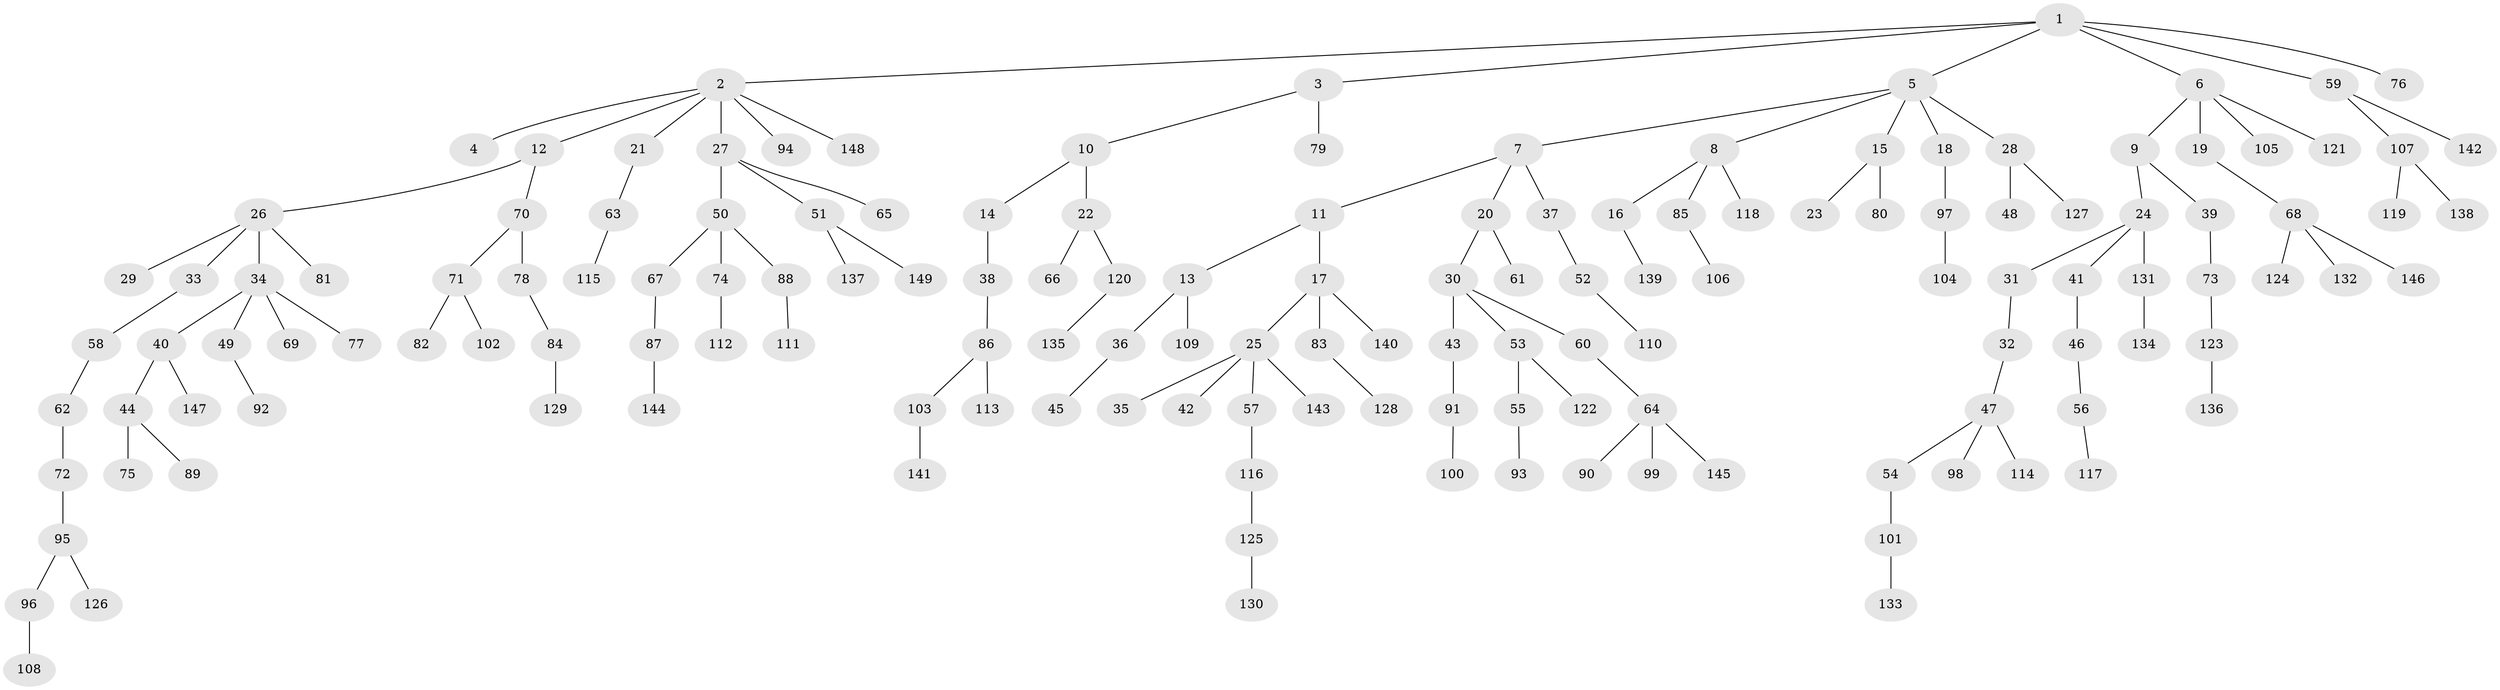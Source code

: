 // Generated by graph-tools (version 1.1) at 2025/26/03/09/25 03:26:26]
// undirected, 149 vertices, 148 edges
graph export_dot {
graph [start="1"]
  node [color=gray90,style=filled];
  1;
  2;
  3;
  4;
  5;
  6;
  7;
  8;
  9;
  10;
  11;
  12;
  13;
  14;
  15;
  16;
  17;
  18;
  19;
  20;
  21;
  22;
  23;
  24;
  25;
  26;
  27;
  28;
  29;
  30;
  31;
  32;
  33;
  34;
  35;
  36;
  37;
  38;
  39;
  40;
  41;
  42;
  43;
  44;
  45;
  46;
  47;
  48;
  49;
  50;
  51;
  52;
  53;
  54;
  55;
  56;
  57;
  58;
  59;
  60;
  61;
  62;
  63;
  64;
  65;
  66;
  67;
  68;
  69;
  70;
  71;
  72;
  73;
  74;
  75;
  76;
  77;
  78;
  79;
  80;
  81;
  82;
  83;
  84;
  85;
  86;
  87;
  88;
  89;
  90;
  91;
  92;
  93;
  94;
  95;
  96;
  97;
  98;
  99;
  100;
  101;
  102;
  103;
  104;
  105;
  106;
  107;
  108;
  109;
  110;
  111;
  112;
  113;
  114;
  115;
  116;
  117;
  118;
  119;
  120;
  121;
  122;
  123;
  124;
  125;
  126;
  127;
  128;
  129;
  130;
  131;
  132;
  133;
  134;
  135;
  136;
  137;
  138;
  139;
  140;
  141;
  142;
  143;
  144;
  145;
  146;
  147;
  148;
  149;
  1 -- 2;
  1 -- 3;
  1 -- 5;
  1 -- 6;
  1 -- 59;
  1 -- 76;
  2 -- 4;
  2 -- 12;
  2 -- 21;
  2 -- 27;
  2 -- 94;
  2 -- 148;
  3 -- 10;
  3 -- 79;
  5 -- 7;
  5 -- 8;
  5 -- 15;
  5 -- 18;
  5 -- 28;
  6 -- 9;
  6 -- 19;
  6 -- 105;
  6 -- 121;
  7 -- 11;
  7 -- 20;
  7 -- 37;
  8 -- 16;
  8 -- 85;
  8 -- 118;
  9 -- 24;
  9 -- 39;
  10 -- 14;
  10 -- 22;
  11 -- 13;
  11 -- 17;
  12 -- 26;
  12 -- 70;
  13 -- 36;
  13 -- 109;
  14 -- 38;
  15 -- 23;
  15 -- 80;
  16 -- 139;
  17 -- 25;
  17 -- 83;
  17 -- 140;
  18 -- 97;
  19 -- 68;
  20 -- 30;
  20 -- 61;
  21 -- 63;
  22 -- 66;
  22 -- 120;
  24 -- 31;
  24 -- 41;
  24 -- 131;
  25 -- 35;
  25 -- 42;
  25 -- 57;
  25 -- 143;
  26 -- 29;
  26 -- 33;
  26 -- 34;
  26 -- 81;
  27 -- 50;
  27 -- 51;
  27 -- 65;
  28 -- 48;
  28 -- 127;
  30 -- 43;
  30 -- 53;
  30 -- 60;
  31 -- 32;
  32 -- 47;
  33 -- 58;
  34 -- 40;
  34 -- 49;
  34 -- 69;
  34 -- 77;
  36 -- 45;
  37 -- 52;
  38 -- 86;
  39 -- 73;
  40 -- 44;
  40 -- 147;
  41 -- 46;
  43 -- 91;
  44 -- 75;
  44 -- 89;
  46 -- 56;
  47 -- 54;
  47 -- 98;
  47 -- 114;
  49 -- 92;
  50 -- 67;
  50 -- 74;
  50 -- 88;
  51 -- 137;
  51 -- 149;
  52 -- 110;
  53 -- 55;
  53 -- 122;
  54 -- 101;
  55 -- 93;
  56 -- 117;
  57 -- 116;
  58 -- 62;
  59 -- 107;
  59 -- 142;
  60 -- 64;
  62 -- 72;
  63 -- 115;
  64 -- 90;
  64 -- 99;
  64 -- 145;
  67 -- 87;
  68 -- 124;
  68 -- 132;
  68 -- 146;
  70 -- 71;
  70 -- 78;
  71 -- 82;
  71 -- 102;
  72 -- 95;
  73 -- 123;
  74 -- 112;
  78 -- 84;
  83 -- 128;
  84 -- 129;
  85 -- 106;
  86 -- 103;
  86 -- 113;
  87 -- 144;
  88 -- 111;
  91 -- 100;
  95 -- 96;
  95 -- 126;
  96 -- 108;
  97 -- 104;
  101 -- 133;
  103 -- 141;
  107 -- 119;
  107 -- 138;
  116 -- 125;
  120 -- 135;
  123 -- 136;
  125 -- 130;
  131 -- 134;
}
